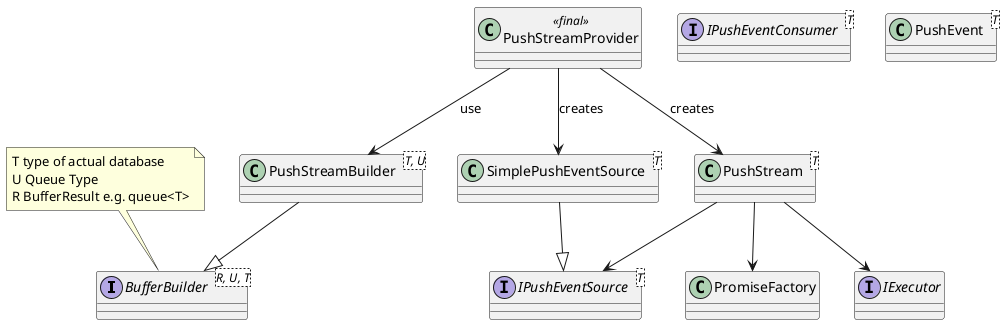 @startuml

interface BufferBuilder<R, U, T>
note top
    T type of actual database
    U Queue Type
    R BufferResult e.g. queue<T>
end note

interface IPushEventConsumer<T>
interface IPushEventSource<T>
interface IExecutor

class PromiseFactory

class PushEvent<T>
class PushStream<T> 
class PushStreamBuilder<T, U>
class PushStreamProvider <<final>>
class SimplePushEventSource<T>

SimplePushEventSource --|> IPushEventSource

PushStream --> PromiseFactory
PushStream --> IPushEventSource
PushStream --> IExecutor

PushStreamProvider --> PushStream : creates
PushStreamProvider --> SimplePushEventSource : creates
PushStreamProvider --> PushStreamBuilder : use

PushStreamBuilder --|> BufferBuilder

@enduml